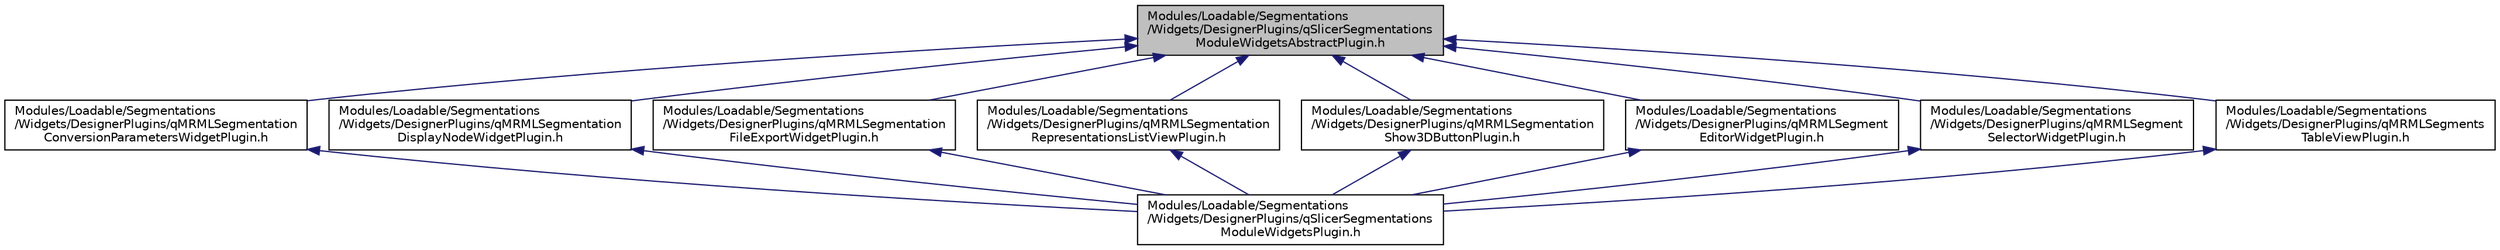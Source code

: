 digraph "Modules/Loadable/Segmentations/Widgets/DesignerPlugins/qSlicerSegmentationsModuleWidgetsAbstractPlugin.h"
{
  bgcolor="transparent";
  edge [fontname="Helvetica",fontsize="10",labelfontname="Helvetica",labelfontsize="10"];
  node [fontname="Helvetica",fontsize="10",shape=record];
  Node4 [label="Modules/Loadable/Segmentations\l/Widgets/DesignerPlugins/qSlicerSegmentations\lModuleWidgetsAbstractPlugin.h",height=0.2,width=0.4,color="black", fillcolor="grey75", style="filled", fontcolor="black"];
  Node4 -> Node5 [dir="back",color="midnightblue",fontsize="10",style="solid",fontname="Helvetica"];
  Node5 [label="Modules/Loadable/Segmentations\l/Widgets/DesignerPlugins/qMRMLSegmentation\lConversionParametersWidgetPlugin.h",height=0.2,width=0.4,color="black",URL="$qMRMLSegmentationConversionParametersWidgetPlugin_8h.html"];
  Node5 -> Node6 [dir="back",color="midnightblue",fontsize="10",style="solid",fontname="Helvetica"];
  Node6 [label="Modules/Loadable/Segmentations\l/Widgets/DesignerPlugins/qSlicerSegmentations\lModuleWidgetsPlugin.h",height=0.2,width=0.4,color="black",URL="$qSlicerSegmentationsModuleWidgetsPlugin_8h.html"];
  Node4 -> Node7 [dir="back",color="midnightblue",fontsize="10",style="solid",fontname="Helvetica"];
  Node7 [label="Modules/Loadable/Segmentations\l/Widgets/DesignerPlugins/qMRMLSegmentation\lDisplayNodeWidgetPlugin.h",height=0.2,width=0.4,color="black",URL="$qMRMLSegmentationDisplayNodeWidgetPlugin_8h.html"];
  Node7 -> Node6 [dir="back",color="midnightblue",fontsize="10",style="solid",fontname="Helvetica"];
  Node4 -> Node8 [dir="back",color="midnightblue",fontsize="10",style="solid",fontname="Helvetica"];
  Node8 [label="Modules/Loadable/Segmentations\l/Widgets/DesignerPlugins/qMRMLSegmentation\lFileExportWidgetPlugin.h",height=0.2,width=0.4,color="black",URL="$qMRMLSegmentationFileExportWidgetPlugin_8h.html"];
  Node8 -> Node6 [dir="back",color="midnightblue",fontsize="10",style="solid",fontname="Helvetica"];
  Node4 -> Node9 [dir="back",color="midnightblue",fontsize="10",style="solid",fontname="Helvetica"];
  Node9 [label="Modules/Loadable/Segmentations\l/Widgets/DesignerPlugins/qMRMLSegmentation\lRepresentationsListViewPlugin.h",height=0.2,width=0.4,color="black",URL="$qMRMLSegmentationRepresentationsListViewPlugin_8h.html"];
  Node9 -> Node6 [dir="back",color="midnightblue",fontsize="10",style="solid",fontname="Helvetica"];
  Node4 -> Node10 [dir="back",color="midnightblue",fontsize="10",style="solid",fontname="Helvetica"];
  Node10 [label="Modules/Loadable/Segmentations\l/Widgets/DesignerPlugins/qMRMLSegmentation\lShow3DButtonPlugin.h",height=0.2,width=0.4,color="black",URL="$qMRMLSegmentationShow3DButtonPlugin_8h.html"];
  Node10 -> Node6 [dir="back",color="midnightblue",fontsize="10",style="solid",fontname="Helvetica"];
  Node4 -> Node11 [dir="back",color="midnightblue",fontsize="10",style="solid",fontname="Helvetica"];
  Node11 [label="Modules/Loadable/Segmentations\l/Widgets/DesignerPlugins/qMRMLSegment\lEditorWidgetPlugin.h",height=0.2,width=0.4,color="black",URL="$qMRMLSegmentEditorWidgetPlugin_8h.html"];
  Node11 -> Node6 [dir="back",color="midnightblue",fontsize="10",style="solid",fontname="Helvetica"];
  Node4 -> Node12 [dir="back",color="midnightblue",fontsize="10",style="solid",fontname="Helvetica"];
  Node12 [label="Modules/Loadable/Segmentations\l/Widgets/DesignerPlugins/qMRMLSegment\lSelectorWidgetPlugin.h",height=0.2,width=0.4,color="black",URL="$qMRMLSegmentSelectorWidgetPlugin_8h.html"];
  Node12 -> Node6 [dir="back",color="midnightblue",fontsize="10",style="solid",fontname="Helvetica"];
  Node4 -> Node13 [dir="back",color="midnightblue",fontsize="10",style="solid",fontname="Helvetica"];
  Node13 [label="Modules/Loadable/Segmentations\l/Widgets/DesignerPlugins/qMRMLSegments\lTableViewPlugin.h",height=0.2,width=0.4,color="black",URL="$qMRMLSegmentsTableViewPlugin_8h.html"];
  Node13 -> Node6 [dir="back",color="midnightblue",fontsize="10",style="solid",fontname="Helvetica"];
}
